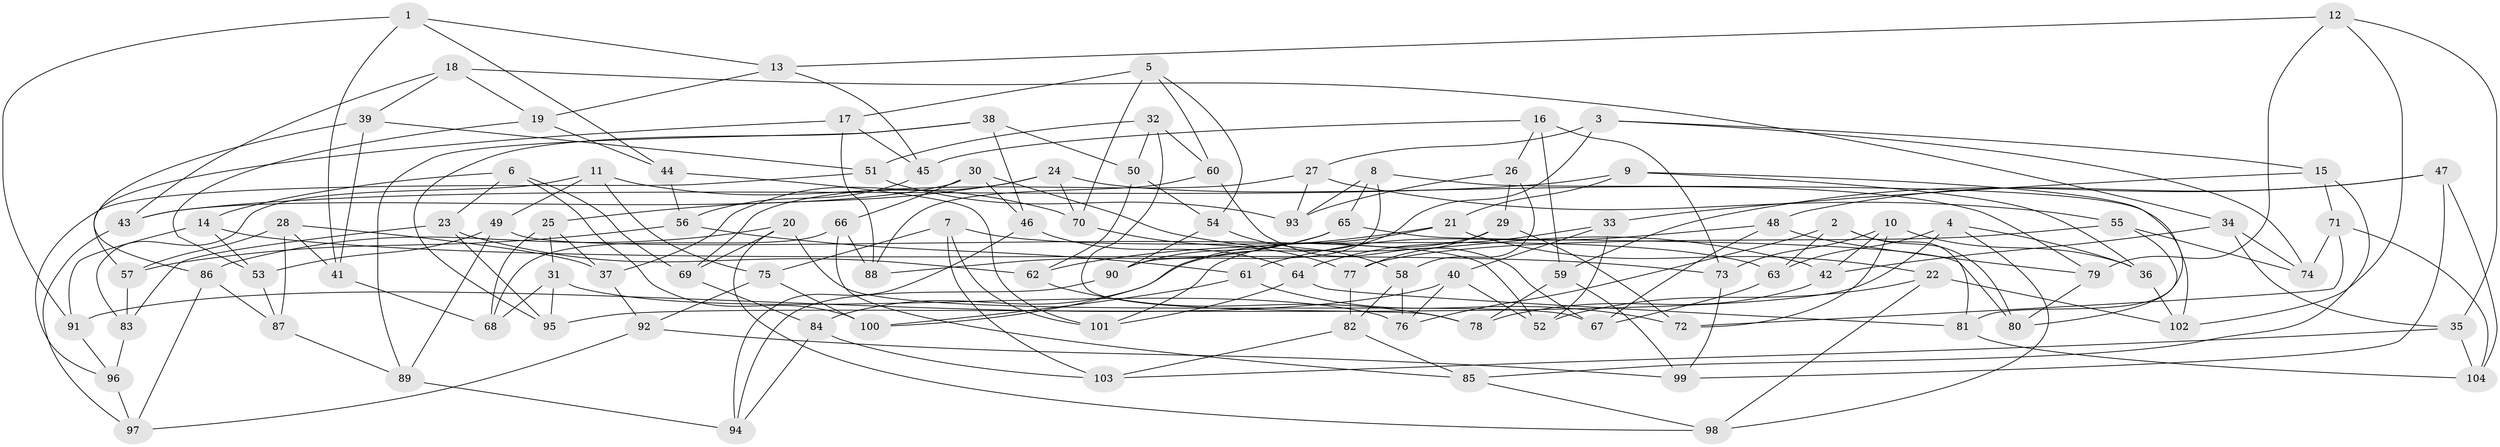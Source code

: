 // coarse degree distribution, {5: 0.11764705882352941, 4: 0.4411764705882353, 6: 0.4117647058823529, 3: 0.029411764705882353}
// Generated by graph-tools (version 1.1) at 2025/52/02/27/25 19:52:35]
// undirected, 104 vertices, 208 edges
graph export_dot {
graph [start="1"]
  node [color=gray90,style=filled];
  1;
  2;
  3;
  4;
  5;
  6;
  7;
  8;
  9;
  10;
  11;
  12;
  13;
  14;
  15;
  16;
  17;
  18;
  19;
  20;
  21;
  22;
  23;
  24;
  25;
  26;
  27;
  28;
  29;
  30;
  31;
  32;
  33;
  34;
  35;
  36;
  37;
  38;
  39;
  40;
  41;
  42;
  43;
  44;
  45;
  46;
  47;
  48;
  49;
  50;
  51;
  52;
  53;
  54;
  55;
  56;
  57;
  58;
  59;
  60;
  61;
  62;
  63;
  64;
  65;
  66;
  67;
  68;
  69;
  70;
  71;
  72;
  73;
  74;
  75;
  76;
  77;
  78;
  79;
  80;
  81;
  82;
  83;
  84;
  85;
  86;
  87;
  88;
  89;
  90;
  91;
  92;
  93;
  94;
  95;
  96;
  97;
  98;
  99;
  100;
  101;
  102;
  103;
  104;
  1 -- 44;
  1 -- 91;
  1 -- 13;
  1 -- 41;
  2 -- 76;
  2 -- 81;
  2 -- 80;
  2 -- 63;
  3 -- 27;
  3 -- 15;
  3 -- 74;
  3 -- 100;
  4 -- 98;
  4 -- 36;
  4 -- 63;
  4 -- 95;
  5 -- 60;
  5 -- 70;
  5 -- 54;
  5 -- 17;
  6 -- 100;
  6 -- 14;
  6 -- 23;
  6 -- 69;
  7 -- 75;
  7 -- 101;
  7 -- 103;
  7 -- 63;
  8 -- 65;
  8 -- 93;
  8 -- 102;
  8 -- 90;
  9 -- 43;
  9 -- 21;
  9 -- 81;
  9 -- 36;
  10 -- 42;
  10 -- 72;
  10 -- 73;
  10 -- 36;
  11 -- 49;
  11 -- 70;
  11 -- 75;
  11 -- 83;
  12 -- 35;
  12 -- 13;
  12 -- 102;
  12 -- 79;
  13 -- 19;
  13 -- 45;
  14 -- 53;
  14 -- 73;
  14 -- 91;
  15 -- 71;
  15 -- 85;
  15 -- 33;
  16 -- 26;
  16 -- 59;
  16 -- 73;
  16 -- 45;
  17 -- 88;
  17 -- 57;
  17 -- 45;
  18 -- 19;
  18 -- 43;
  18 -- 34;
  18 -- 39;
  19 -- 53;
  19 -- 44;
  20 -- 67;
  20 -- 86;
  20 -- 69;
  20 -- 98;
  21 -- 84;
  21 -- 22;
  21 -- 62;
  22 -- 52;
  22 -- 102;
  22 -- 98;
  23 -- 95;
  23 -- 62;
  23 -- 83;
  24 -- 70;
  24 -- 25;
  24 -- 37;
  24 -- 79;
  25 -- 68;
  25 -- 37;
  25 -- 31;
  26 -- 58;
  26 -- 29;
  26 -- 93;
  27 -- 69;
  27 -- 93;
  27 -- 55;
  28 -- 87;
  28 -- 37;
  28 -- 41;
  28 -- 57;
  29 -- 72;
  29 -- 101;
  29 -- 77;
  30 -- 43;
  30 -- 42;
  30 -- 46;
  30 -- 66;
  31 -- 95;
  31 -- 68;
  31 -- 76;
  32 -- 78;
  32 -- 50;
  32 -- 51;
  32 -- 60;
  33 -- 64;
  33 -- 52;
  33 -- 40;
  34 -- 42;
  34 -- 74;
  34 -- 35;
  35 -- 104;
  35 -- 103;
  36 -- 102;
  37 -- 92;
  38 -- 89;
  38 -- 46;
  38 -- 95;
  38 -- 50;
  39 -- 41;
  39 -- 86;
  39 -- 51;
  40 -- 76;
  40 -- 52;
  40 -- 91;
  41 -- 68;
  42 -- 78;
  43 -- 97;
  44 -- 56;
  44 -- 101;
  45 -- 56;
  46 -- 94;
  46 -- 64;
  47 -- 104;
  47 -- 48;
  47 -- 99;
  47 -- 59;
  48 -- 61;
  48 -- 79;
  48 -- 67;
  49 -- 89;
  49 -- 53;
  49 -- 52;
  50 -- 62;
  50 -- 54;
  51 -- 93;
  51 -- 96;
  53 -- 87;
  54 -- 58;
  54 -- 90;
  55 -- 74;
  55 -- 80;
  55 -- 77;
  56 -- 57;
  56 -- 61;
  57 -- 83;
  58 -- 82;
  58 -- 76;
  59 -- 78;
  59 -- 99;
  60 -- 88;
  60 -- 67;
  61 -- 100;
  61 -- 72;
  62 -- 78;
  63 -- 67;
  64 -- 101;
  64 -- 81;
  65 -- 90;
  65 -- 80;
  65 -- 88;
  66 -- 68;
  66 -- 88;
  66 -- 85;
  69 -- 84;
  70 -- 77;
  71 -- 72;
  71 -- 104;
  71 -- 74;
  73 -- 99;
  75 -- 92;
  75 -- 100;
  77 -- 82;
  79 -- 80;
  81 -- 104;
  82 -- 85;
  82 -- 103;
  83 -- 96;
  84 -- 94;
  84 -- 103;
  85 -- 98;
  86 -- 97;
  86 -- 87;
  87 -- 89;
  89 -- 94;
  90 -- 94;
  91 -- 96;
  92 -- 97;
  92 -- 99;
  96 -- 97;
}
